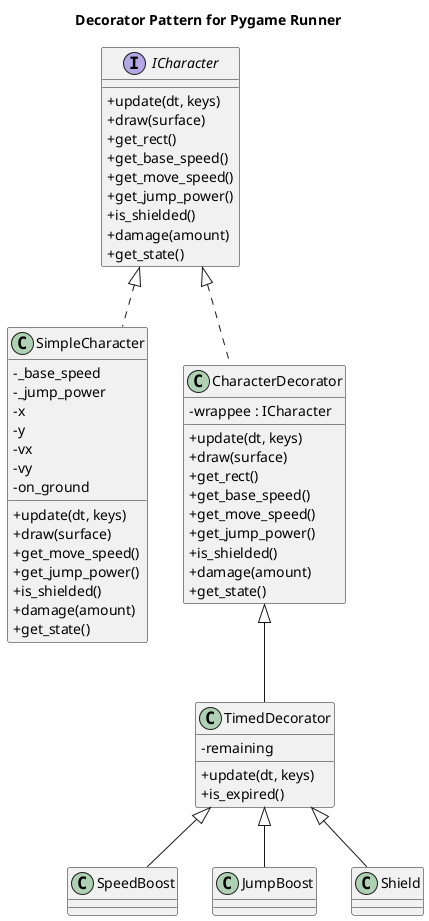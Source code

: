 @startuml
title Decorator Pattern for Pygame Runner

skinparam classAttributeIconSize 0

interface ICharacter {
  +update(dt, keys)
  +draw(surface)
  +get_rect()
  +get_base_speed()
  +get_move_speed()
  +get_jump_power()
  +is_shielded()
  +damage(amount)
  +get_state()
}

class SimpleCharacter {
  -_base_speed
  -_jump_power
  -x
  -y
  -vx
  -vy
  -on_ground
  +update(dt, keys)
  +draw(surface)
  +get_move_speed()
  +get_jump_power()
  +is_shielded()
  +damage(amount)
  +get_state()
}

class CharacterDecorator {
  -wrappee : ICharacter
  +update(dt, keys)
  +draw(surface)
  +get_rect()
  +get_base_speed()
  +get_move_speed()
  +get_jump_power()
  +is_shielded()
  +damage(amount)
  +get_state()
}

class TimedDecorator {
  -remaining
  +update(dt, keys)
  +is_expired()
}

class SpeedBoost
class JumpBoost
class Shield

ICharacter <|.. SimpleCharacter
ICharacter <|.. CharacterDecorator
CharacterDecorator <|-- TimedDecorator
TimedDecorator <|-- SpeedBoost
TimedDecorator <|-- JumpBoost
TimedDecorator <|-- Shield
@enduml
